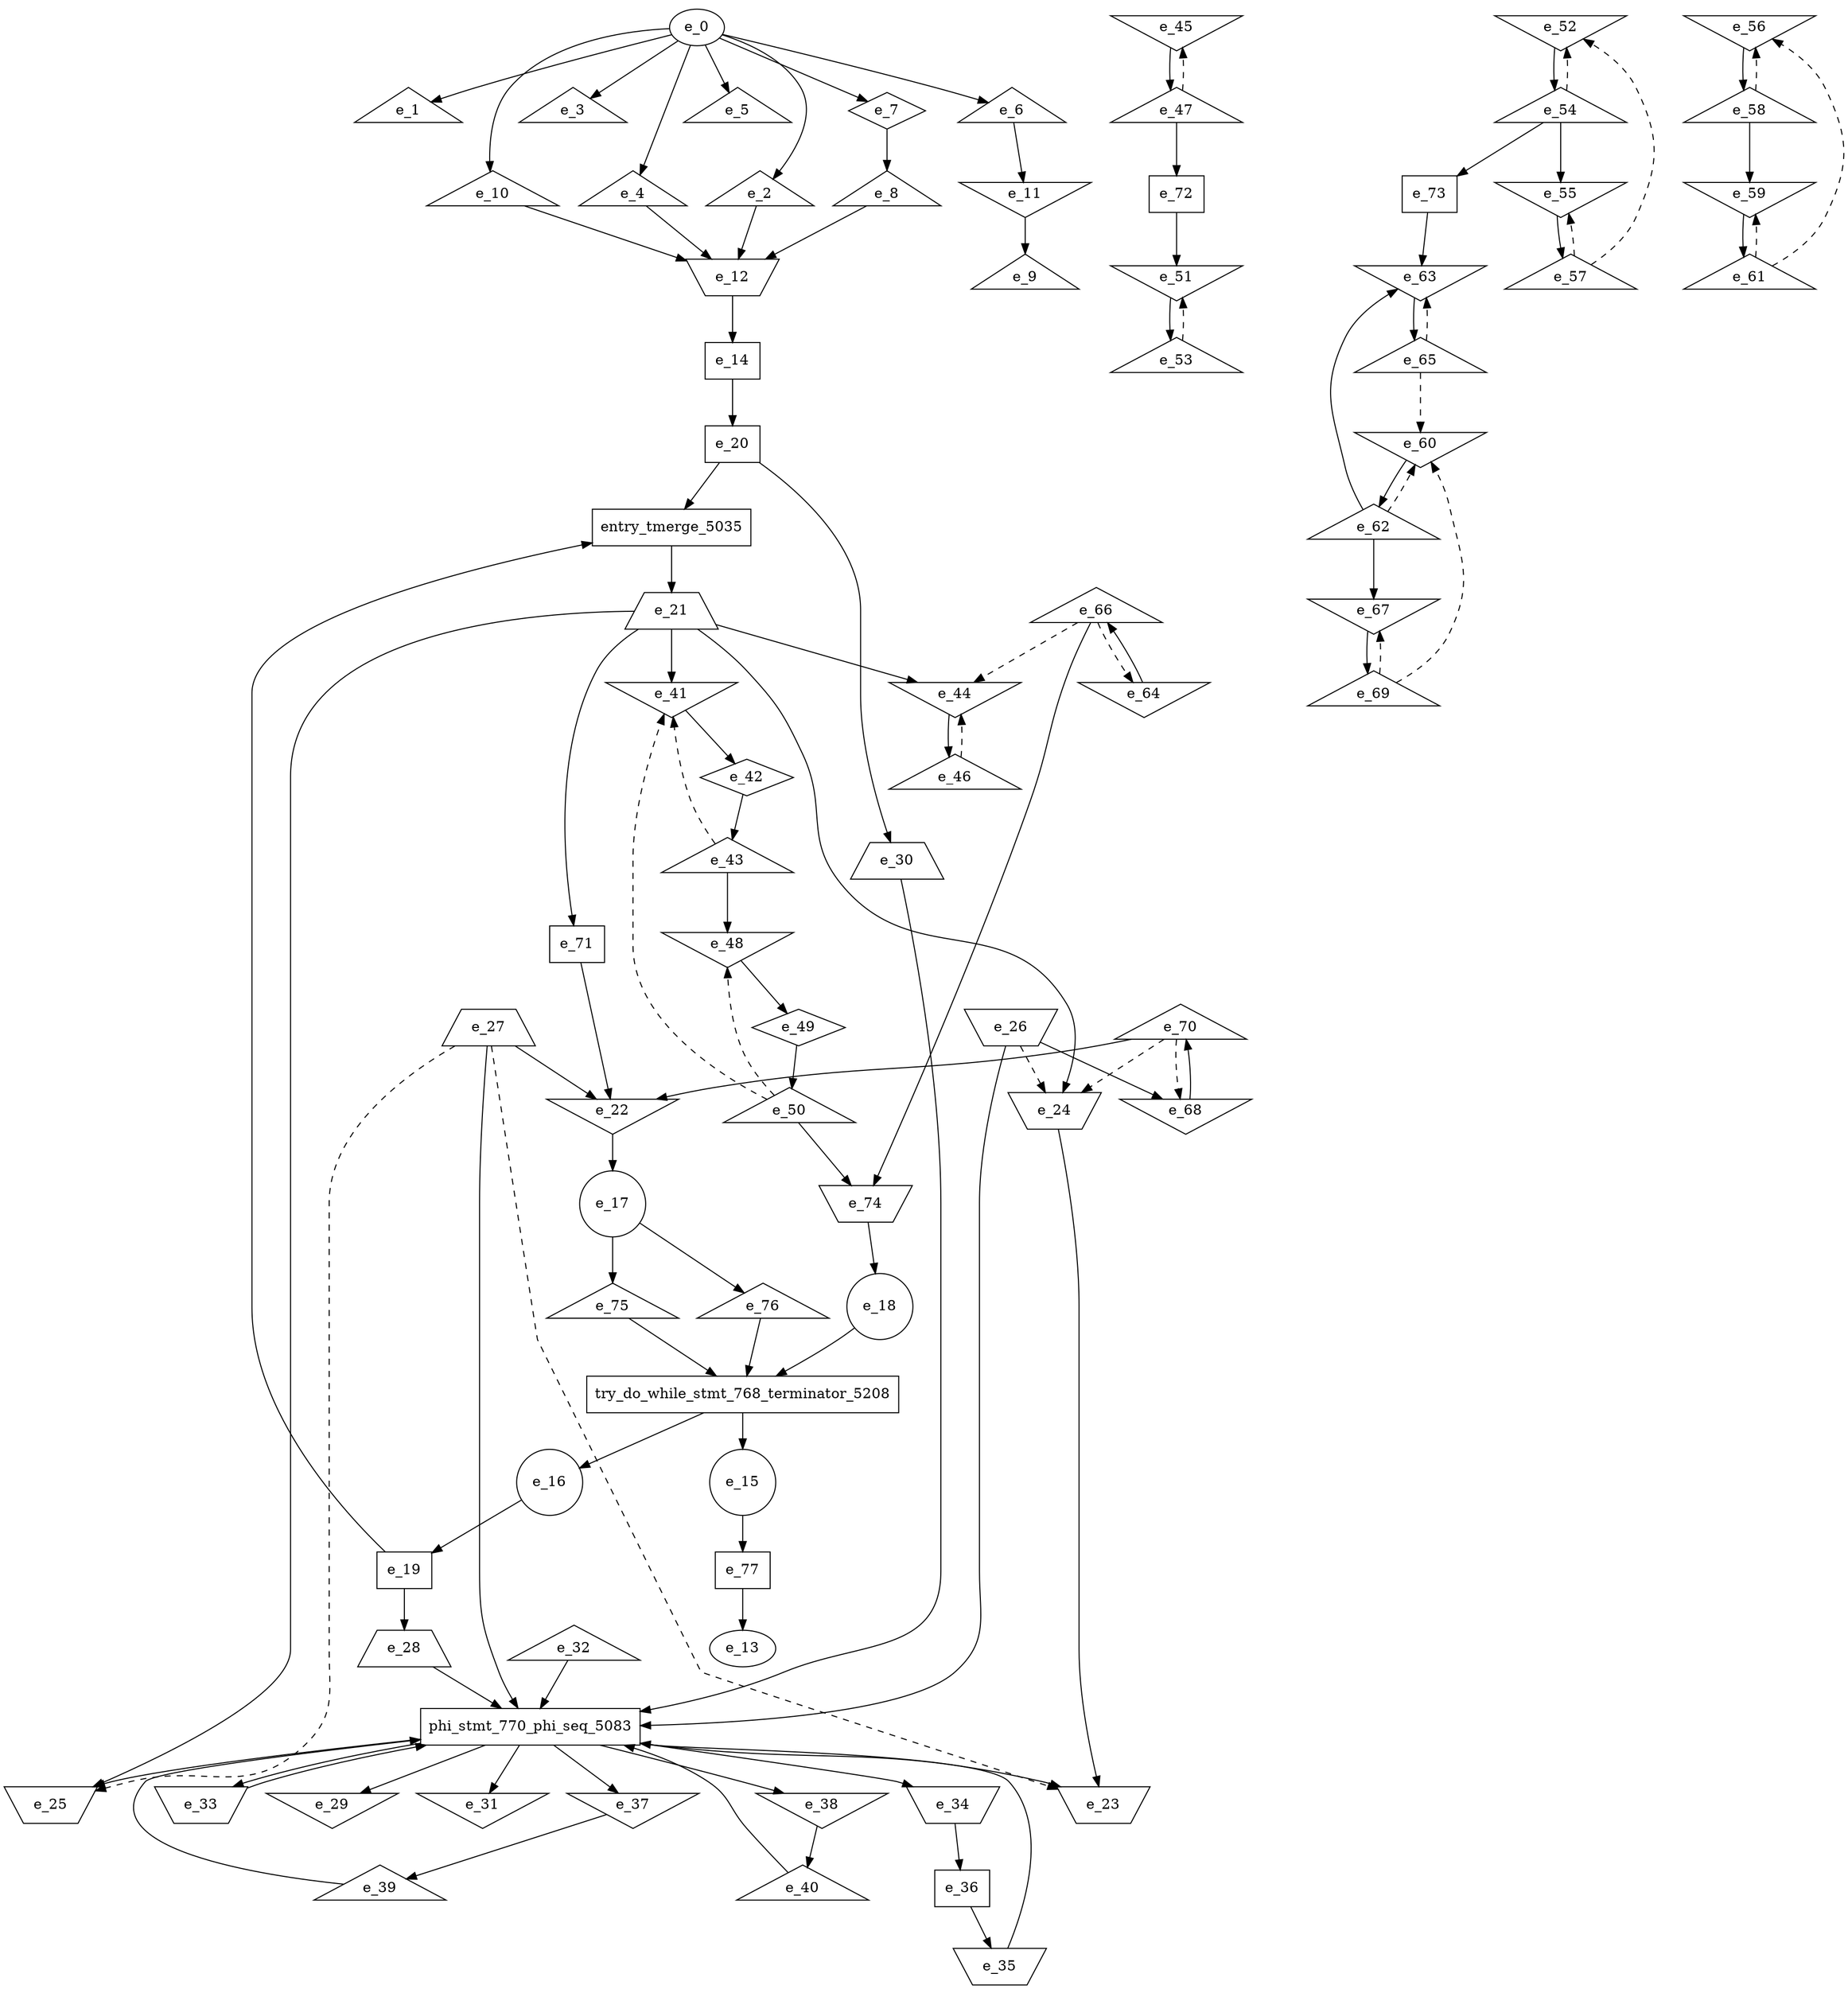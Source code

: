 digraph control_path {
  e_0: entry_node : n ;
  e_1 [shape = triangle];
  e_2 [shape = triangle];
  e_3 [shape = triangle];
  e_4 [shape = triangle];
  e_5 [shape = triangle];
  e_6 [shape = triangle];
  e_7 [shape = diamond];
  e_8 [shape = triangle];
  e_9 [shape = triangle];
  e_10 [shape = triangle];
  e_11 [shape = invtriangle];
  e_12 [shape = invtrapezium];
  e_13: exit_node : s ;
  e_14 [shape = dot];
  e_15 [shape = circle];
  e_16 [shape = circle];
  e_17 [shape = circle];
  e_18 [shape = circle];
  e_19 [shape = dot];
  e_20 [shape = dot];
  e_21 [shape = trapezium];
  e_22 [shape = invtriangle];
  e_23 [shape = invtrapezium];
  e_24 [shape = invtrapezium];
  e_25 [shape = invtrapezium];
  e_26 [shape = invtrapezium];
  e_27 [shape = trapezium];
  e_28 [shape = trapezium];
  e_29 [shape = invtriangle];
  e_30 [shape = trapezium];
  e_31 [shape = invtriangle];
  e_32 [shape = triangle];
  e_33 [shape = invtrapezium];
  e_34 [shape = invtrapezium];
  e_35 [shape = invtrapezium];
  e_36 [shape = dot];
  e_37 [shape = invtriangle];
  e_38 [shape = invtriangle];
  e_39 [shape = triangle];
  e_40 [shape = triangle];
  e_41 [shape = invtriangle];
  e_42 [shape = diamond];
  e_43 [shape = triangle];
  e_44 [shape = invtriangle];
  e_45 [shape = invtriangle];
  e_46 [shape = triangle];
  e_47 [shape = triangle];
  e_48 [shape = invtriangle];
  e_49 [shape = diamond];
  e_50 [shape = triangle];
  e_51 [shape = invtriangle];
  e_52 [shape = invtriangle];
  e_53 [shape = triangle];
  e_54 [shape = triangle];
  e_55 [shape = invtriangle];
  e_56 [shape = invtriangle];
  e_57 [shape = triangle];
  e_58 [shape = triangle];
  e_59 [shape = invtriangle];
  e_60 [shape = invtriangle];
  e_61 [shape = triangle];
  e_62 [shape = triangle];
  e_63 [shape = invtriangle];
  e_64 [shape = invtriangle];
  e_65 [shape = triangle];
  e_66 [shape = triangle];
  e_67 [shape = invtriangle];
  e_68 [shape = invtriangle];
  e_69 [shape = triangle];
  e_70 [shape = triangle];
  e_71 [shape = dot];
  e_72 [shape = dot];
  e_73 [shape = dot];
  e_74 [shape = invtrapezium];
  e_75 [shape = triangle];
  e_76 [shape = triangle];
  e_77 [shape = dot];
  e_0 -> e_1;
  e_0 -> e_2;
  e_0 -> e_3;
  e_0 -> e_4;
  e_0 -> e_5;
  e_0 -> e_6;
  e_0 -> e_7;
  e_7 -> e_8;
  e_11 -> e_9;
  e_0 -> e_10;
  e_6 -> e_11;
  e_10 -> e_12;
  e_2 -> e_12;
  e_4 -> e_12;
  e_8 -> e_12;
  e_77 -> e_13;
  e_12 -> e_14;
  e_22 -> e_17;
  e_74 -> e_18;
  e_16 -> e_19;
  e_14 -> e_20;
  e_27 -> e_22;
  e_70 -> e_22;
  e_71 -> e_22;
  e_24 -> e_23;
  e_27 -> e_23[style = dashed];
  e_21 -> e_24;
  e_26 -> e_24[style = dashed];
  e_70 -> e_24[style = dashed];
  e_21 -> e_25;
  e_27 -> e_25[style = dashed];
  e_19 -> e_28;
  e_20 -> e_30;
  e_36 -> e_35;
  e_34 -> e_36;
  e_37 -> e_39;
  e_38 -> e_40;
  e_21 -> e_41;
  e_43 -> e_41[style = dashed];
  e_50 -> e_41[style = dashed];
  e_41 -> e_42;
  e_42 -> e_43;
  e_21 -> e_44;
  e_46 -> e_44[style = dashed];
  e_66 -> e_44[style = dashed];
  e_47 -> e_45[style = dashed];
  e_44 -> e_46;
  e_45 -> e_47;
  e_43 -> e_48;
  e_50 -> e_48[style = dashed];
  e_48 -> e_49;
  e_49 -> e_50;
  e_72 -> e_51;
  e_53 -> e_51[style = dashed];
  e_54 -> e_52[style = dashed];
  e_57 -> e_52[style = dashed];
  e_51 -> e_53;
  e_52 -> e_54;
  e_54 -> e_55;
  e_57 -> e_55[style = dashed];
  e_58 -> e_56[style = dashed];
  e_61 -> e_56[style = dashed];
  e_55 -> e_57;
  e_56 -> e_58;
  e_58 -> e_59;
  e_61 -> e_59[style = dashed];
  e_62 -> e_60[style = dashed];
  e_65 -> e_60[style = dashed];
  e_69 -> e_60[style = dashed];
  e_59 -> e_61;
  e_60 -> e_62;
  e_62 -> e_63;
  e_73 -> e_63;
  e_65 -> e_63[style = dashed];
  e_66 -> e_64[style = dashed];
  e_63 -> e_65;
  e_64 -> e_66;
  e_62 -> e_67;
  e_69 -> e_67[style = dashed];
  e_26 -> e_68;
  e_70 -> e_68[style = dashed];
  e_67 -> e_69;
  e_68 -> e_70;
  e_21 -> e_71;
  e_47 -> e_72;
  e_54 -> e_73;
  e_50 -> e_74;
  e_66 -> e_74;
  e_17 -> e_75;
  e_17 -> e_76;
  e_15 -> e_77;
  try_do_while_stmt_768_terminator_5208 [shape=rectangle];
e_18 -> try_do_while_stmt_768_terminator_5208;
e_76 -> try_do_while_stmt_768_terminator_5208;
e_75 -> try_do_while_stmt_768_terminator_5208;
try_do_while_stmt_768_terminator_5208 -> e_16;
try_do_while_stmt_768_terminator_5208 -> e_15;
  phi_stmt_770_phi_seq_5083 [shape=rectangle];
e_30 -> phi_stmt_770_phi_seq_5083;
phi_stmt_770_phi_seq_5083 -> e_33;
phi_stmt_770_phi_seq_5083 -> e_34;
phi_stmt_770_phi_seq_5083 -> e_31;
e_33 -> phi_stmt_770_phi_seq_5083;
e_35 -> phi_stmt_770_phi_seq_5083;
e_28 -> phi_stmt_770_phi_seq_5083;
phi_stmt_770_phi_seq_5083 -> e_37;
phi_stmt_770_phi_seq_5083 -> e_38;
phi_stmt_770_phi_seq_5083 -> e_29;
e_39 -> phi_stmt_770_phi_seq_5083;
e_40 -> phi_stmt_770_phi_seq_5083;
e_26 -> phi_stmt_770_phi_seq_5083;
e_27 -> phi_stmt_770_phi_seq_5083;
phi_stmt_770_phi_seq_5083 -> e_23;
phi_stmt_770_phi_seq_5083 -> e_25;
e_32 -> phi_stmt_770_phi_seq_5083;
entry_tmerge_5035 [shape = rectangle]; 
e_19 -> entry_tmerge_5035;
e_20 -> entry_tmerge_5035;
entry_tmerge_5035 -> e_21;
}
